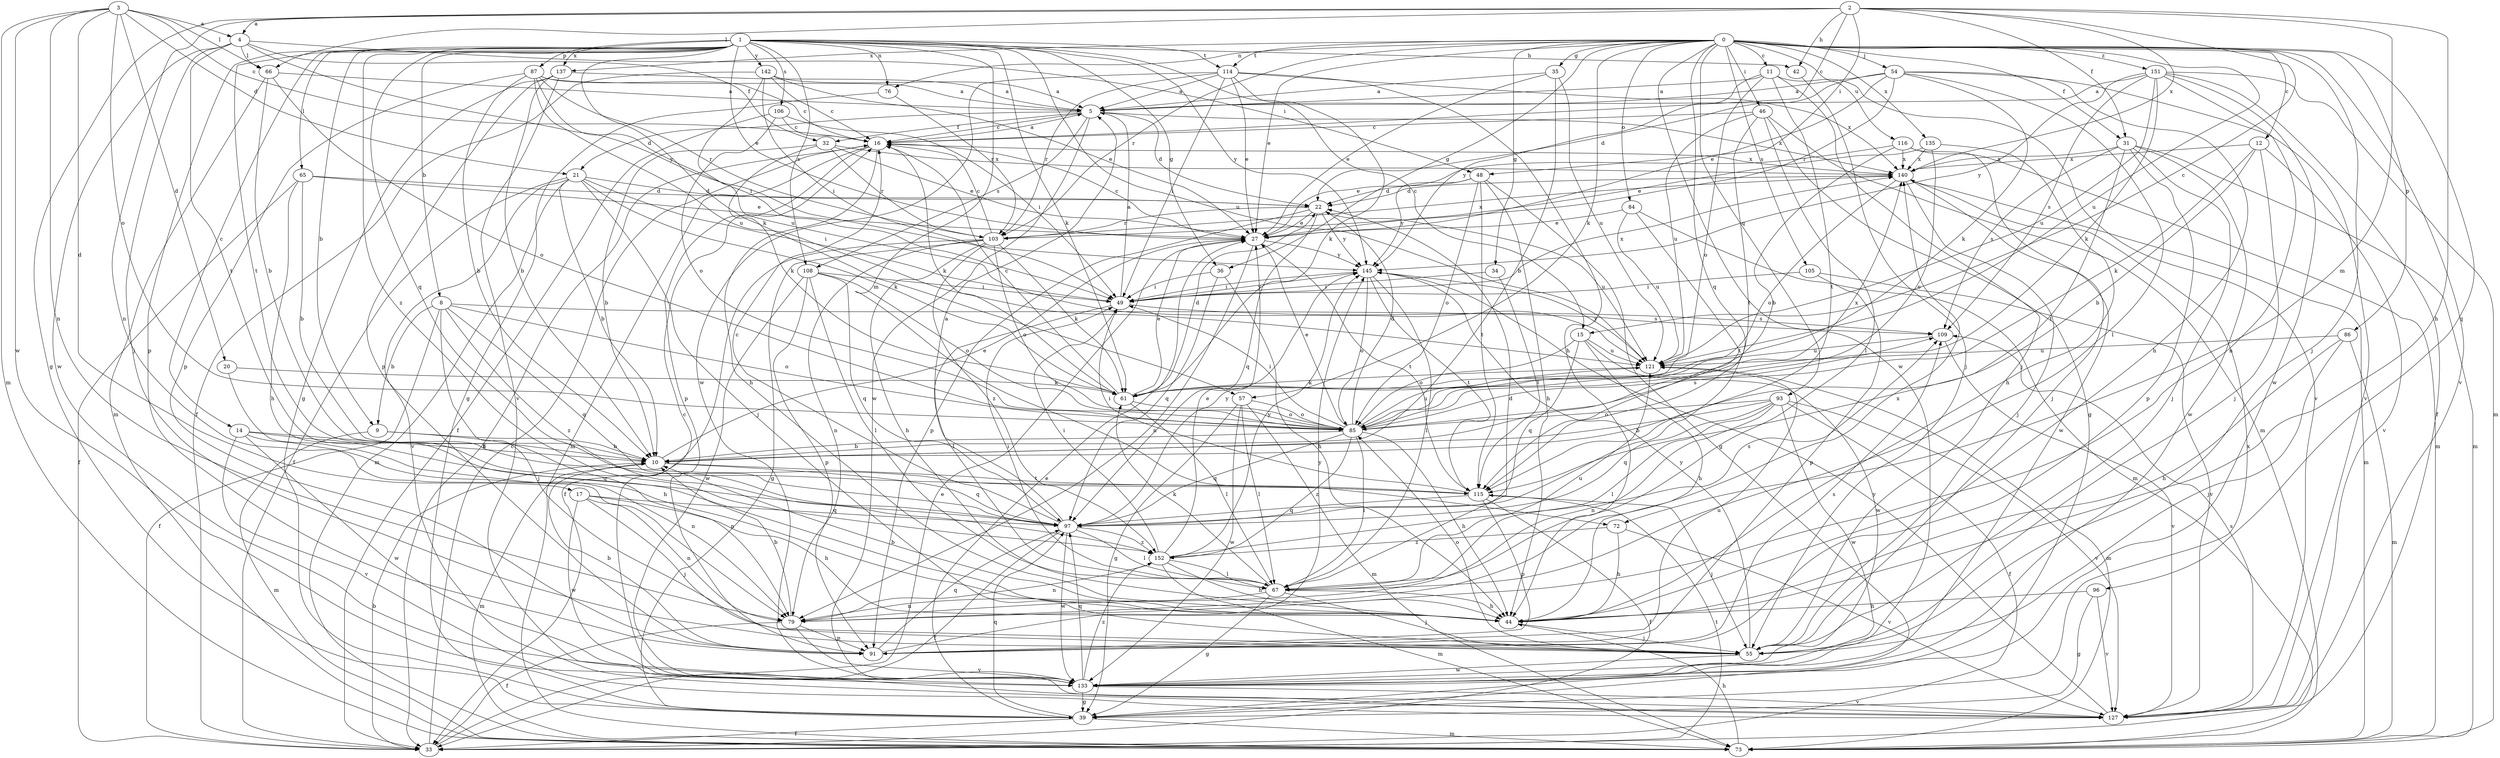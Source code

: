 strict digraph  {
0;
1;
2;
3;
4;
5;
8;
9;
10;
11;
12;
14;
15;
16;
17;
20;
21;
22;
27;
31;
32;
33;
34;
35;
36;
39;
42;
44;
46;
48;
49;
54;
55;
57;
61;
65;
66;
67;
72;
73;
76;
79;
84;
85;
86;
87;
91;
93;
96;
97;
103;
105;
106;
108;
109;
114;
115;
116;
121;
127;
133;
135;
137;
140;
142;
145;
151;
152;
0 -> 11  [label=c];
0 -> 12  [label=c];
0 -> 27  [label=e];
0 -> 31  [label=f];
0 -> 34  [label=g];
0 -> 35  [label=g];
0 -> 36  [label=g];
0 -> 46  [label=i];
0 -> 54  [label=j];
0 -> 55  [label=j];
0 -> 57  [label=k];
0 -> 76  [label=n];
0 -> 84  [label=o];
0 -> 86  [label=p];
0 -> 93  [label=q];
0 -> 96  [label=q];
0 -> 97  [label=q];
0 -> 103  [label=r];
0 -> 105  [label=s];
0 -> 114  [label=t];
0 -> 116  [label=u];
0 -> 121  [label=u];
0 -> 127  [label=v];
0 -> 133  [label=w];
0 -> 135  [label=x];
0 -> 137  [label=x];
0 -> 151  [label=z];
1 -> 8  [label=b];
1 -> 9  [label=b];
1 -> 14  [label=c];
1 -> 15  [label=c];
1 -> 27  [label=e];
1 -> 36  [label=g];
1 -> 42  [label=h];
1 -> 57  [label=k];
1 -> 61  [label=k];
1 -> 65  [label=l];
1 -> 72  [label=m];
1 -> 76  [label=n];
1 -> 87  [label=p];
1 -> 91  [label=p];
1 -> 97  [label=q];
1 -> 106  [label=s];
1 -> 108  [label=s];
1 -> 114  [label=t];
1 -> 115  [label=t];
1 -> 121  [label=u];
1 -> 137  [label=x];
1 -> 142  [label=y];
1 -> 145  [label=y];
1 -> 152  [label=z];
2 -> 4  [label=a];
2 -> 15  [label=c];
2 -> 16  [label=c];
2 -> 31  [label=f];
2 -> 39  [label=g];
2 -> 42  [label=h];
2 -> 44  [label=h];
2 -> 48  [label=i];
2 -> 66  [label=l];
2 -> 72  [label=m];
2 -> 79  [label=n];
2 -> 140  [label=x];
3 -> 4  [label=a];
3 -> 16  [label=c];
3 -> 17  [label=d];
3 -> 20  [label=d];
3 -> 21  [label=d];
3 -> 66  [label=l];
3 -> 73  [label=m];
3 -> 79  [label=n];
3 -> 85  [label=o];
3 -> 133  [label=w];
4 -> 32  [label=f];
4 -> 48  [label=i];
4 -> 55  [label=j];
4 -> 66  [label=l];
4 -> 115  [label=t];
4 -> 133  [label=w];
4 -> 145  [label=y];
5 -> 16  [label=c];
5 -> 21  [label=d];
5 -> 22  [label=d];
5 -> 32  [label=f];
5 -> 108  [label=s];
5 -> 133  [label=w];
5 -> 140  [label=x];
8 -> 9  [label=b];
8 -> 33  [label=f];
8 -> 55  [label=j];
8 -> 85  [label=o];
8 -> 97  [label=q];
8 -> 109  [label=s];
8 -> 152  [label=z];
9 -> 10  [label=b];
9 -> 73  [label=m];
9 -> 79  [label=n];
10 -> 27  [label=e];
10 -> 73  [label=m];
10 -> 97  [label=q];
10 -> 115  [label=t];
11 -> 5  [label=a];
11 -> 55  [label=j];
11 -> 85  [label=o];
11 -> 115  [label=t];
11 -> 127  [label=v];
11 -> 145  [label=y];
12 -> 10  [label=b];
12 -> 55  [label=j];
12 -> 61  [label=k];
12 -> 127  [label=v];
12 -> 140  [label=x];
14 -> 10  [label=b];
14 -> 79  [label=n];
14 -> 97  [label=q];
14 -> 127  [label=v];
14 -> 133  [label=w];
15 -> 44  [label=h];
15 -> 85  [label=o];
15 -> 97  [label=q];
15 -> 121  [label=u];
15 -> 133  [label=w];
16 -> 5  [label=a];
16 -> 33  [label=f];
16 -> 44  [label=h];
16 -> 61  [label=k];
16 -> 73  [label=m];
16 -> 91  [label=p];
16 -> 140  [label=x];
17 -> 44  [label=h];
17 -> 55  [label=j];
17 -> 79  [label=n];
17 -> 97  [label=q];
17 -> 133  [label=w];
20 -> 44  [label=h];
20 -> 61  [label=k];
21 -> 10  [label=b];
21 -> 22  [label=d];
21 -> 33  [label=f];
21 -> 49  [label=i];
21 -> 55  [label=j];
21 -> 61  [label=k];
21 -> 73  [label=m];
21 -> 127  [label=v];
22 -> 27  [label=e];
22 -> 91  [label=p];
22 -> 97  [label=q];
22 -> 103  [label=r];
22 -> 121  [label=u];
22 -> 145  [label=y];
27 -> 16  [label=c];
27 -> 79  [label=n];
27 -> 115  [label=t];
27 -> 145  [label=y];
31 -> 55  [label=j];
31 -> 73  [label=m];
31 -> 91  [label=p];
31 -> 109  [label=s];
31 -> 115  [label=t];
31 -> 133  [label=w];
31 -> 140  [label=x];
32 -> 10  [label=b];
32 -> 27  [label=e];
32 -> 61  [label=k];
32 -> 103  [label=r];
32 -> 140  [label=x];
33 -> 10  [label=b];
33 -> 16  [label=c];
33 -> 27  [label=e];
33 -> 115  [label=t];
34 -> 49  [label=i];
34 -> 115  [label=t];
35 -> 5  [label=a];
35 -> 10  [label=b];
35 -> 27  [label=e];
35 -> 121  [label=u];
36 -> 44  [label=h];
36 -> 49  [label=i];
36 -> 97  [label=q];
39 -> 27  [label=e];
39 -> 33  [label=f];
39 -> 73  [label=m];
39 -> 97  [label=q];
39 -> 140  [label=x];
42 -> 55  [label=j];
44 -> 10  [label=b];
44 -> 55  [label=j];
46 -> 16  [label=c];
46 -> 39  [label=g];
46 -> 67  [label=l];
46 -> 73  [label=m];
46 -> 115  [label=t];
46 -> 121  [label=u];
48 -> 22  [label=d];
48 -> 39  [label=g];
48 -> 44  [label=h];
48 -> 85  [label=o];
48 -> 115  [label=t];
48 -> 145  [label=y];
49 -> 5  [label=a];
49 -> 67  [label=l];
49 -> 109  [label=s];
49 -> 140  [label=x];
49 -> 145  [label=y];
54 -> 5  [label=a];
54 -> 22  [label=d];
54 -> 27  [label=e];
54 -> 44  [label=h];
54 -> 61  [label=k];
54 -> 67  [label=l];
54 -> 103  [label=r];
54 -> 127  [label=v];
55 -> 85  [label=o];
55 -> 133  [label=w];
55 -> 145  [label=y];
57 -> 39  [label=g];
57 -> 67  [label=l];
57 -> 73  [label=m];
57 -> 85  [label=o];
57 -> 133  [label=w];
61 -> 16  [label=c];
61 -> 22  [label=d];
61 -> 27  [label=e];
61 -> 67  [label=l];
61 -> 85  [label=o];
65 -> 10  [label=b];
65 -> 22  [label=d];
65 -> 27  [label=e];
65 -> 33  [label=f];
65 -> 44  [label=h];
66 -> 5  [label=a];
66 -> 10  [label=b];
66 -> 73  [label=m];
66 -> 85  [label=o];
67 -> 22  [label=d];
67 -> 39  [label=g];
67 -> 44  [label=h];
67 -> 49  [label=i];
67 -> 55  [label=j];
67 -> 61  [label=k];
67 -> 79  [label=n];
67 -> 121  [label=u];
72 -> 44  [label=h];
72 -> 127  [label=v];
72 -> 152  [label=z];
73 -> 44  [label=h];
76 -> 39  [label=g];
76 -> 103  [label=r];
79 -> 10  [label=b];
79 -> 33  [label=f];
79 -> 91  [label=p];
79 -> 127  [label=v];
79 -> 140  [label=x];
84 -> 27  [label=e];
84 -> 73  [label=m];
84 -> 115  [label=t];
84 -> 121  [label=u];
85 -> 10  [label=b];
85 -> 22  [label=d];
85 -> 27  [label=e];
85 -> 44  [label=h];
85 -> 49  [label=i];
85 -> 67  [label=l];
85 -> 97  [label=q];
85 -> 109  [label=s];
85 -> 121  [label=u];
85 -> 140  [label=x];
85 -> 152  [label=z];
86 -> 44  [label=h];
86 -> 55  [label=j];
86 -> 73  [label=m];
86 -> 121  [label=u];
87 -> 5  [label=a];
87 -> 10  [label=b];
87 -> 16  [label=c];
87 -> 49  [label=i];
87 -> 91  [label=p];
87 -> 103  [label=r];
87 -> 121  [label=u];
91 -> 10  [label=b];
91 -> 97  [label=q];
91 -> 109  [label=s];
91 -> 121  [label=u];
91 -> 145  [label=y];
93 -> 10  [label=b];
93 -> 33  [label=f];
93 -> 67  [label=l];
93 -> 79  [label=n];
93 -> 85  [label=o];
93 -> 97  [label=q];
93 -> 127  [label=v];
93 -> 133  [label=w];
96 -> 39  [label=g];
96 -> 44  [label=h];
96 -> 127  [label=v];
97 -> 5  [label=a];
97 -> 16  [label=c];
97 -> 33  [label=f];
97 -> 67  [label=l];
97 -> 133  [label=w];
97 -> 145  [label=y];
97 -> 152  [label=z];
103 -> 16  [label=c];
103 -> 33  [label=f];
103 -> 39  [label=g];
103 -> 44  [label=h];
103 -> 61  [label=k];
103 -> 79  [label=n];
103 -> 85  [label=o];
103 -> 140  [label=x];
103 -> 152  [label=z];
105 -> 49  [label=i];
105 -> 91  [label=p];
105 -> 127  [label=v];
106 -> 16  [label=c];
106 -> 33  [label=f];
106 -> 49  [label=i];
106 -> 85  [label=o];
108 -> 49  [label=i];
108 -> 67  [label=l];
108 -> 85  [label=o];
108 -> 91  [label=p];
108 -> 97  [label=q];
108 -> 133  [label=w];
109 -> 121  [label=u];
109 -> 127  [label=v];
114 -> 5  [label=a];
114 -> 27  [label=e];
114 -> 44  [label=h];
114 -> 49  [label=i];
114 -> 61  [label=k];
114 -> 103  [label=r];
114 -> 133  [label=w];
114 -> 140  [label=x];
115 -> 33  [label=f];
115 -> 49  [label=i];
115 -> 55  [label=j];
115 -> 91  [label=p];
115 -> 97  [label=q];
116 -> 10  [label=b];
116 -> 27  [label=e];
116 -> 55  [label=j];
116 -> 73  [label=m];
116 -> 140  [label=x];
121 -> 61  [label=k];
121 -> 73  [label=m];
121 -> 145  [label=y];
127 -> 109  [label=s];
127 -> 145  [label=y];
133 -> 16  [label=c];
133 -> 39  [label=g];
133 -> 97  [label=q];
133 -> 127  [label=v];
133 -> 152  [label=z];
135 -> 27  [label=e];
135 -> 44  [label=h];
135 -> 85  [label=o];
135 -> 140  [label=x];
137 -> 5  [label=a];
137 -> 10  [label=b];
137 -> 39  [label=g];
137 -> 91  [label=p];
137 -> 127  [label=v];
140 -> 22  [label=d];
140 -> 55  [label=j];
140 -> 73  [label=m];
140 -> 85  [label=o];
140 -> 133  [label=w];
142 -> 5  [label=a];
142 -> 16  [label=c];
142 -> 27  [label=e];
142 -> 33  [label=f];
142 -> 49  [label=i];
142 -> 121  [label=u];
145 -> 49  [label=i];
145 -> 67  [label=l];
145 -> 85  [label=o];
145 -> 115  [label=t];
151 -> 5  [label=a];
151 -> 33  [label=f];
151 -> 61  [label=k];
151 -> 73  [label=m];
151 -> 79  [label=n];
151 -> 109  [label=s];
151 -> 121  [label=u];
151 -> 133  [label=w];
151 -> 145  [label=y];
152 -> 27  [label=e];
152 -> 44  [label=h];
152 -> 49  [label=i];
152 -> 67  [label=l];
152 -> 73  [label=m];
152 -> 79  [label=n];
152 -> 109  [label=s];
152 -> 145  [label=y];
}
